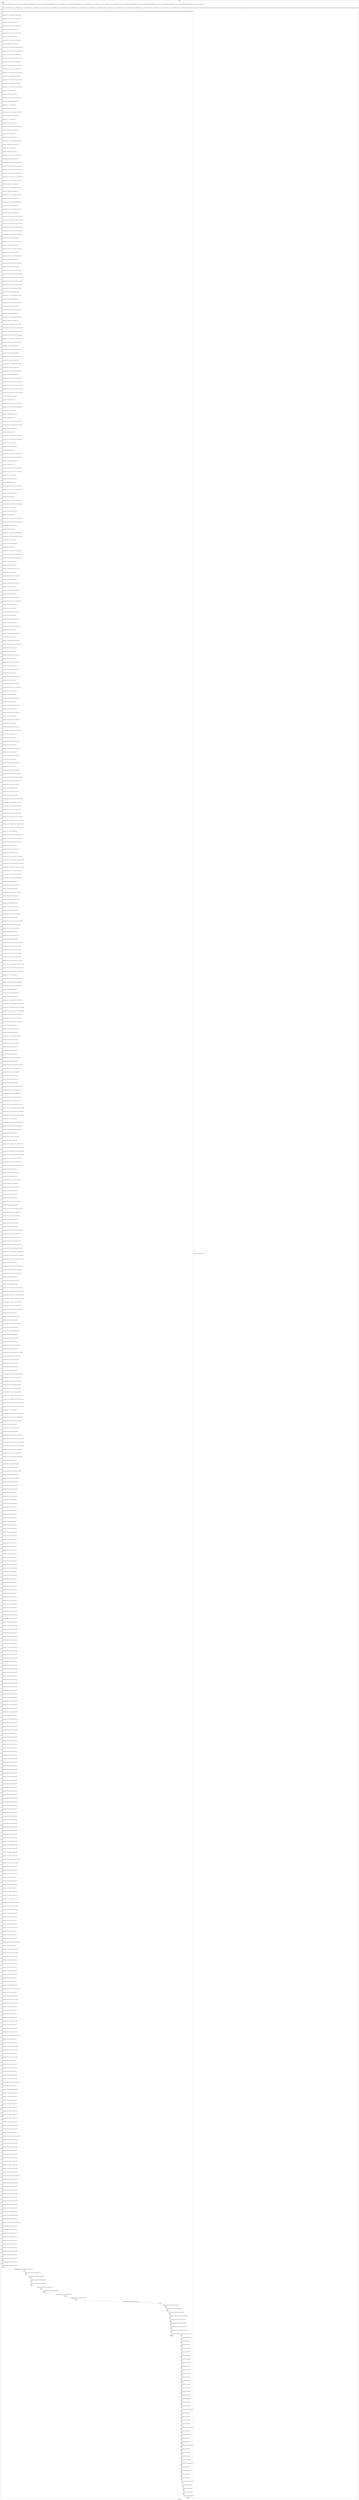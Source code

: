 digraph G {
label="Btor2XCFA";
subgraph cluster_0 {
label="main";
main_init[];
l1[];
l3[];
l4[];
l5[];
l6[];
l7[];
l8[];
l9[];
l10[];
l11[];
l12[];
l13[];
l14[];
l15[];
l16[];
l17[];
l18[];
l19[];
l20[];
l21[];
l22[];
l23[];
l24[];
l25[];
l26[];
l27[];
l28[];
l29[];
l30[];
l31[];
l32[];
l33[];
l34[];
l35[];
l36[];
l37[];
l38[];
l39[];
l40[];
l41[];
l42[];
l43[];
l44[];
l45[];
l46[];
l47[];
l48[];
l49[];
l50[];
l51[];
l52[];
l53[];
l54[];
l55[];
l56[];
l57[];
l58[];
l59[];
l60[];
l61[];
l62[];
l63[];
l64[];
l65[];
l66[];
l67[];
l68[];
l69[];
l70[];
l71[];
l72[];
l73[];
l74[];
l75[];
l76[];
l77[];
l78[];
l79[];
l80[];
l81[];
l82[];
l83[];
l84[];
l85[];
l86[];
l87[];
l88[];
l89[];
l90[];
l91[];
l92[];
l93[];
l94[];
l95[];
l96[];
l97[];
l98[];
l99[];
l100[];
l101[];
l102[];
l103[];
l104[];
l105[];
l106[];
l107[];
l108[];
l109[];
l110[];
l111[];
l112[];
l113[];
l114[];
l115[];
l116[];
l117[];
l118[];
l119[];
l120[];
l121[];
l122[];
l123[];
l124[];
l125[];
l126[];
l127[];
l128[];
l129[];
l130[];
l131[];
l132[];
l133[];
l134[];
l135[];
l136[];
l137[];
l138[];
l139[];
l140[];
l141[];
l142[];
l143[];
l144[];
l145[];
l146[];
l147[];
l148[];
l149[];
l150[];
l151[];
l152[];
l153[];
l154[];
l155[];
l156[];
l157[];
l158[];
l159[];
l160[];
l161[];
l162[];
l163[];
l164[];
l165[];
l166[];
l167[];
l168[];
l169[];
l170[];
l171[];
l172[];
l173[];
l174[];
l175[];
l176[];
l177[];
l178[];
l179[];
l180[];
l181[];
l182[];
l183[];
l184[];
l185[];
l186[];
l187[];
l188[];
l189[];
l190[];
l191[];
l192[];
l193[];
l194[];
l195[];
l196[];
l197[];
l198[];
l199[];
l200[];
l201[];
l202[];
l203[];
l204[];
l205[];
l206[];
l207[];
l208[];
l209[];
l210[];
l211[];
l212[];
l213[];
l214[];
l215[];
l216[];
l217[];
l218[];
l219[];
l220[];
l221[];
l222[];
l223[];
l224[];
l225[];
l226[];
l227[];
l228[];
l229[];
l230[];
l231[];
l232[];
l233[];
l234[];
l235[];
l236[];
l237[];
l238[];
l239[];
l240[];
l241[];
l242[];
l243[];
l244[];
l245[];
l246[];
l247[];
l248[];
l249[];
l250[];
l251[];
l252[];
l253[];
l254[];
l255[];
l256[];
l257[];
l258[];
l259[];
l260[];
l261[];
l262[];
l263[];
l264[];
l265[];
l266[];
l267[];
l268[];
l269[];
l270[];
l271[];
l272[];
l273[];
l274[];
l275[];
l276[];
l277[];
l278[];
l279[];
l280[];
l281[];
l282[];
l283[];
l284[];
l285[];
l286[];
l287[];
l288[];
l289[];
l290[];
l291[];
l292[];
l293[];
l294[];
l295[];
l296[];
l297[];
l298[];
l299[];
l300[];
l301[];
l302[];
l303[];
l304[];
l305[];
l306[];
l307[];
l308[];
l309[];
l310[];
l311[];
l312[];
l313[];
l314[];
l315[];
l316[];
l317[];
l318[];
l319[];
l320[];
l321[];
l322[];
l323[];
l324[];
l325[];
l326[];
l327[];
l328[];
l329[];
l330[];
l331[];
l332[];
l333[];
l334[];
l335[];
l336[];
l337[];
l338[];
l339[];
l340[];
l341[];
l342[];
l343[];
l344[];
l345[];
l346[];
l347[];
l348[];
l349[];
l350[];
l351[];
l352[];
l353[];
l354[];
l355[];
l356[];
l357[];
l358[];
l359[];
l360[];
l361[];
l362[];
l363[];
l364[];
l365[];
l366[];
l367[];
l368[];
l369[];
l370[];
l371[];
l372[];
l373[];
l374[];
l375[];
l376[];
l377[];
l378[];
l379[];
l380[];
l381[];
l382[];
l383[];
l384[];
l385[];
l386[];
l387[];
l388[];
l389[];
l390[];
l391[];
l392[];
l393[];
l394[];
l395[];
l396[];
l397[];
l398[];
l399[];
l400[];
l401[];
l402[];
l403[];
l404[];
l405[];
l406[];
l407[];
l408[];
l409[];
l410[];
l411[];
l412[];
l413[];
l414[];
l415[];
l416[];
l417[];
l418[];
l419[];
l420[];
l421[];
l422[];
l423[];
l424[];
l425[];
l426[];
l427[];
l428[];
l429[];
l430[];
l431[];
l432[];
l433[];
l434[];
l435[];
l436[];
l437[];
l438[];
l439[];
l440[];
l441[];
l442[];
l443[];
l444[];
l445[];
l446[];
l447[];
l448[];
l449[];
l450[];
l451[];
l452[];
l453[];
l454[];
l455[];
l456[];
l457[];
l458[];
l459[];
l460[];
l461[];
l462[];
l463[];
l464[];
l465[];
l466[];
l467[];
l468[];
l469[];
l470[];
l471[];
l472[];
l473[];
l474[];
l475[];
l476[];
l477[];
l478[];
l479[];
l480[];
l481[];
l482[];
l483[];
l484[];
l485[];
l486[];
l487[];
l488[];
l489[];
l490[];
l491[];
l492[];
l493[];
l494[];
l495[];
l496[];
l497[];
l498[];
l499[];
l500[];
l501[];
l502[];
l503[];
l504[];
l505[];
l506[];
l507[];
l508[];
l509[];
l510[];
l511[];
l512[];
l513[];
l514[];
l515[];
l516[];
l517[];
l518[];
l519[];
l520[];
l521[];
l522[];
l523[];
l524[];
l525[];
l526[];
l527[];
l528[];
l529[];
l530[];
l531[];
l532[];
l533[];
l534[];
l535[];
l536[];
l537[];
l538[];
l539[];
l540[];
l541[];
l542[];
l543[];
l544[];
l545[];
l546[];
l547[];
l548[];
l549[];
l550[];
l551[];
l552[];
l553[];
l554[];
l555[];
l556[];
l557[];
l558[];
l559[];
l560[];
l561[];
l562[];
l563[];
l564[];
l565[];
l566[];
l567[];
l568[];
l569[];
l570[];
l571[];
l572[];
l573[];
l574[];
l575[];
l576[];
l577[];
l578[];
l579[];
l580[];
l581[];
l582[];
l583[];
l584[];
l585[];
l586[];
l587[];
l588[];
l589[];
l590[];
l591[];
l592[];
l593[];
l594[];
l595[];
l596[];
l597[];
l598[];
l599[];
l600[];
l601[];
l602[];
l603[];
l604[];
l605[];
l606[];
l607[];
l608[];
l609[];
l610[];
l611[];
l612[];
l613[];
l614[];
l615[];
l616[];
l617[];
l618[];
l619[];
l620[];
l621[];
l622[];
l623[];
l624[];
l625[];
l626[];
l627[];
l628[];
l629[];
l630[];
l631[];
l632[];
l633[];
l634[];
l635[];
l636[];
l637[];
l638[];
l639[];
l640[];
l641[];
l642[];
l643[];
l644[];
l645[];
l646[];
l647[];
l648[];
l649[];
main_error[];
l650[];
l651[];
l652[];
l653[];
l654[];
l655[];
l656[];
l657[];
l658[];
l659[];
l660[];
l661[];
l662[];
l663[];
l664[];
l665[];
l666[];
l667[];
l668[];
l669[];
l670[];
l671[];
l672[];
l673[];
l674[];
l675[];
l676[];
l677[];
l678[];
l679[];
l680[];
l681[];
l682[];
l683[];
l684[];
l685[];
l686[];
l687[];
l688[];
l689[];
l690[];
l691[];
l692[];
l693[];
l694[];
l695[];
main_init -> l1 [label="[(assign const_5 #b00000000),(assign const_46 #b0),(assign const_99 #b00000000000000000000000000000001),(assign const_100 #b00000000000000000000000000000000),(assign const_114 #b00000000),(assign const_140 #b000000000000000000000000),(assign const_145 #b00000100),(assign const_151 #b00000011),(assign const_157 #b00000010),(assign const_163 #b00000001),(assign const_191 #b00000000000000000000000000000010),(assign const_208 #b00000000000000000000000000000011),(assign const_225 #b00000000000000000000000000000100),(assign const_403 #b00000000000000000000000000000101),(assign const_431 #b00000101)] "];
l3 -> l4 [label="[(havoc input_113),(havoc input_115),(havoc input_119),(havoc input_120),(havoc input_124),(havoc input_125),(havoc input_129),(havoc input_130),(havoc input_134),(havoc input_135),(havoc input_139),(havoc input_146),(havoc input_152),(havoc input_158),(havoc input_164),(havoc input_242),(havoc input_245),(havoc input_249),(havoc input_256),(havoc input_259),(havoc input_263),(havoc input_270),(havoc input_273),(havoc input_277),(havoc input_284),(havoc input_287),(havoc input_291),(havoc input_298),(havoc input_301),(havoc input_305),(havoc input_315),(havoc input_333),(havoc input_351),(havoc input_369),(havoc input_387)] "];
l4 -> l5 [label="[(assign ternary_101 (ite (= state_49 #b1) const_99 const_100))] "];
l5 -> l6 [label="[(assign ternary_102 (ite (= state_59 #b1) const_99 const_100))] "];
l6 -> l7 [label="[(assign binary_103 (bvadd ternary_101 ternary_102))] "];
l7 -> l8 [label="[(assign ternary_104 (ite (= state_69 #b1) const_99 const_100))] "];
l8 -> l9 [label="[(assign binary_105 (bvadd binary_103 ternary_104))] "];
l9 -> l10 [label="[(assign ternary_106 (ite (= state_79 #b1) const_99 const_100))] "];
l10 -> l11 [label="[(assign binary_107 (bvadd binary_105 ternary_106))] "];
l11 -> l12 [label="[(assign ternary_108 (ite (= state_89 #b1) const_99 const_100))] "];
l12 -> l13 [label="[(assign binary_109 (bvadd binary_107 ternary_108))] "];
l13 -> l14 [label="[(assign comparison_110 (ite (bvule binary_109 const_99) #b1 #b0))] "];
l14 -> l15 [label="[(assign binary_111 (bvand (bvnot state_97) (bvnot comparison_110)))] "];
l15 -> l16 [label="[(assign ternary_116 (ite (= input_115 #b1) state_26 state_6))] "];
l16 -> l17 [label="[(assign ternary_117 (ite (= input_113 #b1) const_114 ternary_116))] "];
l17 -> l18 [label="[(assign ternary_121 (ite (= input_120 #b1) state_30 state_8))] "];
l18 -> l19 [label="[(assign ternary_122 (ite (= input_119 #b1) const_114 ternary_121))] "];
l19 -> l20 [label="[(assign ternary_126 (ite (= input_125 #b1) state_34 state_10))] "];
l20 -> l21 [label="[(assign ternary_127 (ite (= input_124 #b1) const_114 ternary_126))] "];
l21 -> l22 [label="[(assign ternary_131 (ite (= input_130 #b1) state_38 state_12))] "];
l22 -> l23 [label="[(assign ternary_132 (ite (= input_129 #b1) const_114 ternary_131))] "];
l23 -> l24 [label="[(assign ternary_136 (ite (= input_135 #b1) state_42 state_14))] "];
l24 -> l25 [label="[(assign ternary_137 (ite (= input_134 #b1) const_114 ternary_136))] "];
l25 -> l26 [label="[(assign binary_141 (++ const_140 state_42))] "];
l26 -> l27 [label="[(assign binary_142 (bvsub binary_141 const_99))] "];
l27 -> l28 [label="[(assign comparison_143 (ite (= const_100 binary_142) #b1 #b0))] "];
l28 -> l29 [label="[(assign binary_144 (bvand input_139 comparison_143))] "];
l29 -> l30 [label="[(assign binary_147 (++ const_140 state_38))] "];
l30 -> l31 [label="[(assign binary_148 (bvsub binary_147 const_99))] "];
l31 -> l32 [label="[(assign comparison_149 (ite (= const_100 binary_148) #b1 #b0))] "];
l32 -> l33 [label="[(assign binary_150 (bvand input_146 comparison_149))] "];
l33 -> l34 [label="[(assign binary_153 (++ const_140 state_34))] "];
l34 -> l35 [label="[(assign binary_154 (bvsub binary_153 const_99))] "];
l35 -> l36 [label="[(assign comparison_155 (ite (= const_100 binary_154) #b1 #b0))] "];
l36 -> l37 [label="[(assign binary_156 (bvand input_152 comparison_155))] "];
l37 -> l38 [label="[(assign binary_159 (++ const_140 state_30))] "];
l38 -> l39 [label="[(assign binary_160 (bvsub binary_159 const_99))] "];
l39 -> l40 [label="[(assign comparison_161 (ite (= const_100 binary_160) #b1 #b0))] "];
l40 -> l41 [label="[(assign binary_162 (bvand input_158 comparison_161))] "];
l41 -> l42 [label="[(assign binary_165 (++ const_140 state_26))] "];
l42 -> l43 [label="[(assign binary_166 (bvsub binary_165 const_99))] "];
l43 -> l44 [label="[(assign comparison_167 (ite (= const_100 binary_166) #b1 #b0))] "];
l44 -> l45 [label="[(assign binary_168 (bvand input_164 comparison_167))] "];
l45 -> l46 [label="[(assign ternary_169 (ite (= binary_168 #b1) const_114 state_16))] "];
l46 -> l47 [label="[(assign ternary_170 (ite (= binary_162 #b1) const_163 ternary_169))] "];
l47 -> l48 [label="[(assign ternary_171 (ite (= binary_156 #b1) const_157 ternary_170))] "];
l48 -> l49 [label="[(assign ternary_172 (ite (= binary_150 #b1) const_151 ternary_171))] "];
l49 -> l50 [label="[(assign ternary_173 (ite (= binary_144 #b1) const_145 ternary_172))] "];
l50 -> l51 [label="[(assign comparison_175 (ite (= const_99 binary_142) #b1 #b0))] "];
l51 -> l52 [label="[(assign binary_176 (bvand input_139 comparison_175))] "];
l52 -> l53 [label="[(assign comparison_177 (ite (= const_99 binary_148) #b1 #b0))] "];
l53 -> l54 [label="[(assign binary_178 (bvand input_146 comparison_177))] "];
l54 -> l55 [label="[(assign comparison_179 (ite (= const_99 binary_154) #b1 #b0))] "];
l55 -> l56 [label="[(assign binary_180 (bvand input_152 comparison_179))] "];
l56 -> l57 [label="[(assign comparison_181 (ite (= const_99 binary_160) #b1 #b0))] "];
l57 -> l58 [label="[(assign binary_182 (bvand input_158 comparison_181))] "];
l58 -> l59 [label="[(assign comparison_183 (ite (= const_99 binary_166) #b1 #b0))] "];
l59 -> l60 [label="[(assign binary_184 (bvand input_164 comparison_183))] "];
l60 -> l61 [label="[(assign ternary_185 (ite (= binary_184 #b1) const_114 state_18))] "];
l61 -> l62 [label="[(assign ternary_186 (ite (= binary_182 #b1) const_163 ternary_185))] "];
l62 -> l63 [label="[(assign ternary_187 (ite (= binary_180 #b1) const_157 ternary_186))] "];
l63 -> l64 [label="[(assign ternary_188 (ite (= binary_178 #b1) const_151 ternary_187))] "];
l64 -> l65 [label="[(assign ternary_189 (ite (= binary_176 #b1) const_145 ternary_188))] "];
l65 -> l66 [label="[(assign comparison_192 (ite (= const_191 binary_142) #b1 #b0))] "];
l66 -> l67 [label="[(assign binary_193 (bvand input_139 comparison_192))] "];
l67 -> l68 [label="[(assign comparison_194 (ite (= const_191 binary_148) #b1 #b0))] "];
l68 -> l69 [label="[(assign binary_195 (bvand input_146 comparison_194))] "];
l69 -> l70 [label="[(assign comparison_196 (ite (= const_191 binary_154) #b1 #b0))] "];
l70 -> l71 [label="[(assign binary_197 (bvand input_152 comparison_196))] "];
l71 -> l72 [label="[(assign comparison_198 (ite (= const_191 binary_160) #b1 #b0))] "];
l72 -> l73 [label="[(assign binary_199 (bvand input_158 comparison_198))] "];
l73 -> l74 [label="[(assign comparison_200 (ite (= const_191 binary_166) #b1 #b0))] "];
l74 -> l75 [label="[(assign binary_201 (bvand input_164 comparison_200))] "];
l75 -> l76 [label="[(assign ternary_202 (ite (= binary_201 #b1) const_114 state_20))] "];
l76 -> l77 [label="[(assign ternary_203 (ite (= binary_199 #b1) const_163 ternary_202))] "];
l77 -> l78 [label="[(assign ternary_204 (ite (= binary_197 #b1) const_157 ternary_203))] "];
l78 -> l79 [label="[(assign ternary_205 (ite (= binary_195 #b1) const_151 ternary_204))] "];
l79 -> l80 [label="[(assign ternary_206 (ite (= binary_193 #b1) const_145 ternary_205))] "];
l80 -> l81 [label="[(assign comparison_209 (ite (= const_208 binary_142) #b1 #b0))] "];
l81 -> l82 [label="[(assign binary_210 (bvand input_139 comparison_209))] "];
l82 -> l83 [label="[(assign comparison_211 (ite (= const_208 binary_148) #b1 #b0))] "];
l83 -> l84 [label="[(assign binary_212 (bvand input_146 comparison_211))] "];
l84 -> l85 [label="[(assign comparison_213 (ite (= const_208 binary_154) #b1 #b0))] "];
l85 -> l86 [label="[(assign binary_214 (bvand input_152 comparison_213))] "];
l86 -> l87 [label="[(assign comparison_215 (ite (= const_208 binary_160) #b1 #b0))] "];
l87 -> l88 [label="[(assign binary_216 (bvand input_158 comparison_215))] "];
l88 -> l89 [label="[(assign comparison_217 (ite (= const_208 binary_166) #b1 #b0))] "];
l89 -> l90 [label="[(assign binary_218 (bvand input_164 comparison_217))] "];
l90 -> l91 [label="[(assign ternary_219 (ite (= binary_218 #b1) const_114 state_22))] "];
l91 -> l92 [label="[(assign ternary_220 (ite (= binary_216 #b1) const_163 ternary_219))] "];
l92 -> l93 [label="[(assign ternary_221 (ite (= binary_214 #b1) const_157 ternary_220))] "];
l93 -> l94 [label="[(assign ternary_222 (ite (= binary_212 #b1) const_151 ternary_221))] "];
l94 -> l95 [label="[(assign ternary_223 (ite (= binary_210 #b1) const_145 ternary_222))] "];
l95 -> l96 [label="[(assign comparison_226 (ite (= const_225 binary_142) #b1 #b0))] "];
l96 -> l97 [label="[(assign binary_227 (bvand input_139 comparison_226))] "];
l97 -> l98 [label="[(assign comparison_228 (ite (= const_225 binary_148) #b1 #b0))] "];
l98 -> l99 [label="[(assign binary_229 (bvand input_146 comparison_228))] "];
l99 -> l100 [label="[(assign comparison_230 (ite (= const_225 binary_154) #b1 #b0))] "];
l100 -> l101 [label="[(assign binary_231 (bvand input_152 comparison_230))] "];
l101 -> l102 [label="[(assign comparison_232 (ite (= const_225 binary_160) #b1 #b0))] "];
l102 -> l103 [label="[(assign binary_233 (bvand input_158 comparison_232))] "];
l103 -> l104 [label="[(assign comparison_234 (ite (= const_225 binary_166) #b1 #b0))] "];
l104 -> l105 [label="[(assign binary_235 (bvand input_164 comparison_234))] "];
l105 -> l106 [label="[(assign ternary_236 (ite (= binary_235 #b1) const_114 state_24))] "];
l106 -> l107 [label="[(assign ternary_237 (ite (= binary_233 #b1) const_163 ternary_236))] "];
l107 -> l108 [label="[(assign ternary_238 (ite (= binary_231 #b1) const_157 ternary_237))] "];
l108 -> l109 [label="[(assign ternary_239 (ite (= binary_229 #b1) const_151 ternary_238))] "];
l109 -> l110 [label="[(assign ternary_240 (ite (= binary_227 #b1) const_145 ternary_239))] "];
l110 -> l111 [label="[(assign binary_243 (bvadd const_99 binary_165))] "];
l111 -> l112 [label="[(assign slice_244 (extract binary_243 0 8))] "];
l112 -> l113 [label="[(assign ternary_246 (ite (= input_245 #b1) const_163 state_26))] "];
l113 -> l114 [label="[(assign ternary_247 (ite (= input_242 #b1) slice_244 ternary_246))] "];
l114 -> l115 [label="[(assign binary_250 (++ const_140 state_28))] "];
l115 -> l116 [label="[(assign binary_251 (bvadd const_99 binary_250))] "];
l116 -> l117 [label="[(assign slice_252 (extract binary_251 0 8))] "];
l117 -> l118 [label="[(assign ternary_253 (ite (= input_164 #b1) const_114 state_28))] "];
l118 -> l119 [label="[(assign ternary_254 (ite (= input_249 #b1) slice_252 ternary_253))] "];
l119 -> l120 [label="[(assign binary_257 (bvadd const_99 binary_159))] "];
l120 -> l121 [label="[(assign slice_258 (extract binary_257 0 8))] "];
l121 -> l122 [label="[(assign ternary_260 (ite (= input_259 #b1) const_163 state_30))] "];
l122 -> l123 [label="[(assign ternary_261 (ite (= input_256 #b1) slice_258 ternary_260))] "];
l123 -> l124 [label="[(assign binary_264 (++ const_140 state_32))] "];
l124 -> l125 [label="[(assign binary_265 (bvadd const_99 binary_264))] "];
l125 -> l126 [label="[(assign slice_266 (extract binary_265 0 8))] "];
l126 -> l127 [label="[(assign ternary_267 (ite (= input_158 #b1) const_114 state_32))] "];
l127 -> l128 [label="[(assign ternary_268 (ite (= input_263 #b1) slice_266 ternary_267))] "];
l128 -> l129 [label="[(assign binary_271 (bvadd const_99 binary_153))] "];
l129 -> l130 [label="[(assign slice_272 (extract binary_271 0 8))] "];
l130 -> l131 [label="[(assign ternary_274 (ite (= input_273 #b1) const_163 state_34))] "];
l131 -> l132 [label="[(assign ternary_275 (ite (= input_270 #b1) slice_272 ternary_274))] "];
l132 -> l133 [label="[(assign binary_278 (++ const_140 state_36))] "];
l133 -> l134 [label="[(assign binary_279 (bvadd const_99 binary_278))] "];
l134 -> l135 [label="[(assign slice_280 (extract binary_279 0 8))] "];
l135 -> l136 [label="[(assign ternary_281 (ite (= input_152 #b1) const_114 state_36))] "];
l136 -> l137 [label="[(assign ternary_282 (ite (= input_277 #b1) slice_280 ternary_281))] "];
l137 -> l138 [label="[(assign binary_285 (bvadd const_99 binary_147))] "];
l138 -> l139 [label="[(assign slice_286 (extract binary_285 0 8))] "];
l139 -> l140 [label="[(assign ternary_288 (ite (= input_287 #b1) const_163 state_38))] "];
l140 -> l141 [label="[(assign ternary_289 (ite (= input_284 #b1) slice_286 ternary_288))] "];
l141 -> l142 [label="[(assign binary_292 (++ const_140 state_40))] "];
l142 -> l143 [label="[(assign binary_293 (bvadd const_99 binary_292))] "];
l143 -> l144 [label="[(assign slice_294 (extract binary_293 0 8))] "];
l144 -> l145 [label="[(assign ternary_295 (ite (= input_146 #b1) const_114 state_40))] "];
l145 -> l146 [label="[(assign ternary_296 (ite (= input_291 #b1) slice_294 ternary_295))] "];
l146 -> l147 [label="[(assign binary_299 (bvadd const_99 binary_141))] "];
l147 -> l148 [label="[(assign slice_300 (extract binary_299 0 8))] "];
l148 -> l149 [label="[(assign ternary_302 (ite (= input_301 #b1) const_163 state_42))] "];
l149 -> l150 [label="[(assign ternary_303 (ite (= input_298 #b1) slice_300 ternary_302))] "];
l150 -> l151 [label="[(assign binary_306 (++ const_140 state_44))] "];
l151 -> l152 [label="[(assign binary_307 (bvadd const_99 binary_306))] "];
l152 -> l153 [label="[(assign slice_308 (extract binary_307 0 8))] "];
l153 -> l154 [label="[(assign ternary_309 (ite (= input_139 #b1) const_114 state_44))] "];
l154 -> l155 [label="[(assign ternary_310 (ite (= input_305 #b1) slice_308 ternary_309))] "];
l155 -> l156 [label="[(assign binary_312 (bvand (bvnot state_47) (bvnot input_245)))] "];
l156 -> l157 [label="[(assign binary_313 (bvor binary_312 input_113))] "];
l157 -> l158 [label="[(assign binary_316 (bvor state_49 input_315))] "];
l158 -> l159 [label="[(assign binary_317 (bvand binary_316 (bvnot input_113)))] "];
l159 -> l160 [label="[(assign binary_319 (bvor state_51 input_245))] "];
l160 -> l161 [label="[(assign binary_320 (bvand binary_319 (bvnot input_115)))] "];
l161 -> l162 [label="[(assign binary_321 (bvor binary_320 input_242))] "];
l162 -> l163 [label="[(assign binary_322 (bvand binary_321 (bvnot input_315)))] "];
l163 -> l164 [label="[(assign binary_324 (bvor state_53 input_115))] "];
l164 -> l165 [label="[(assign binary_325 (bvand binary_324 (bvnot input_164)))] "];
l165 -> l166 [label="[(assign binary_327 (bvor state_55 input_164))] "];
l166 -> l167 [label="[(assign binary_328 (bvand binary_327 (bvnot input_242)))] "];
l167 -> l168 [label="[(assign binary_330 (bvand (bvnot state_57) (bvnot input_259)))] "];
l168 -> l169 [label="[(assign binary_331 (bvor binary_330 input_119))] "];
l169 -> l170 [label="[(assign binary_334 (bvor state_59 input_333))] "];
l170 -> l171 [label="[(assign binary_335 (bvand binary_334 (bvnot input_119)))] "];
l171 -> l172 [label="[(assign binary_337 (bvor state_61 input_259))] "];
l172 -> l173 [label="[(assign binary_338 (bvand binary_337 (bvnot input_120)))] "];
l173 -> l174 [label="[(assign binary_339 (bvor binary_338 input_256))] "];
l174 -> l175 [label="[(assign binary_340 (bvand binary_339 (bvnot input_333)))] "];
l175 -> l176 [label="[(assign binary_342 (bvor state_63 input_120))] "];
l176 -> l177 [label="[(assign binary_343 (bvand binary_342 (bvnot input_158)))] "];
l177 -> l178 [label="[(assign binary_345 (bvor state_65 input_158))] "];
l178 -> l179 [label="[(assign binary_346 (bvand binary_345 (bvnot input_256)))] "];
l179 -> l180 [label="[(assign binary_348 (bvand (bvnot state_67) (bvnot input_273)))] "];
l180 -> l181 [label="[(assign binary_349 (bvor binary_348 input_124))] "];
l181 -> l182 [label="[(assign binary_352 (bvor state_69 input_351))] "];
l182 -> l183 [label="[(assign binary_353 (bvand binary_352 (bvnot input_124)))] "];
l183 -> l184 [label="[(assign binary_355 (bvor state_71 input_273))] "];
l184 -> l185 [label="[(assign binary_356 (bvand binary_355 (bvnot input_125)))] "];
l185 -> l186 [label="[(assign binary_357 (bvor binary_356 input_270))] "];
l186 -> l187 [label="[(assign binary_358 (bvand binary_357 (bvnot input_351)))] "];
l187 -> l188 [label="[(assign binary_360 (bvor state_73 input_125))] "];
l188 -> l189 [label="[(assign binary_361 (bvand binary_360 (bvnot input_152)))] "];
l189 -> l190 [label="[(assign binary_363 (bvor state_75 input_152))] "];
l190 -> l191 [label="[(assign binary_364 (bvand binary_363 (bvnot input_270)))] "];
l191 -> l192 [label="[(assign binary_366 (bvand (bvnot state_77) (bvnot input_287)))] "];
l192 -> l193 [label="[(assign binary_367 (bvor binary_366 input_129))] "];
l193 -> l194 [label="[(assign binary_370 (bvor state_79 input_369))] "];
l194 -> l195 [label="[(assign binary_371 (bvand binary_370 (bvnot input_129)))] "];
l195 -> l196 [label="[(assign binary_373 (bvor state_81 input_287))] "];
l196 -> l197 [label="[(assign binary_374 (bvand binary_373 (bvnot input_130)))] "];
l197 -> l198 [label="[(assign binary_375 (bvor binary_374 input_284))] "];
l198 -> l199 [label="[(assign binary_376 (bvand binary_375 (bvnot input_369)))] "];
l199 -> l200 [label="[(assign binary_378 (bvor state_83 input_130))] "];
l200 -> l201 [label="[(assign binary_379 (bvand binary_378 (bvnot input_146)))] "];
l201 -> l202 [label="[(assign binary_381 (bvor state_85 input_146))] "];
l202 -> l203 [label="[(assign binary_382 (bvand binary_381 (bvnot input_284)))] "];
l203 -> l204 [label="[(assign binary_384 (bvand (bvnot state_87) (bvnot input_301)))] "];
l204 -> l205 [label="[(assign binary_385 (bvor binary_384 input_134))] "];
l205 -> l206 [label="[(assign binary_388 (bvor state_89 input_387))] "];
l206 -> l207 [label="[(assign binary_389 (bvand binary_388 (bvnot input_134)))] "];
l207 -> l208 [label="[(assign binary_391 (bvor state_91 input_301))] "];
l208 -> l209 [label="[(assign binary_392 (bvand binary_391 (bvnot input_135)))] "];
l209 -> l210 [label="[(assign binary_393 (bvor binary_392 input_298))] "];
l210 -> l211 [label="[(assign binary_394 (bvand binary_393 (bvnot input_387)))] "];
l211 -> l212 [label="[(assign binary_396 (bvor state_93 input_135))] "];
l212 -> l213 [label="[(assign binary_397 (bvand binary_396 (bvnot input_139)))] "];
l213 -> l214 [label="[(assign binary_399 (bvor state_95 input_139))] "];
l214 -> l215 [label="[(assign binary_400 (bvand binary_399 (bvnot input_298)))] "];
l215 -> l216 [label="[(assign binary_402 (bvor (bvnot state_47) (bvnot input_245)))] "];
l216 -> l217 [label="[(assign comparison_404 (ite (bvule const_403 binary_165) #b1 #b0))] "];
l217 -> l218 [label="[(assign binary_405 (bvand state_51 (bvnot comparison_404)))] "];
l218 -> l219 [label="[(assign binary_406 (bvor (bvnot input_115) binary_405))] "];
l219 -> l220 [label="[(assign binary_407 (bvand binary_402 binary_406))] "];
l220 -> l221 [label="[(assign binary_408 (bvor state_53 (bvnot input_164)))] "];
l221 -> l222 [label="[(assign binary_409 (bvand binary_407 binary_408))] "];
l222 -> l223 [label="[(assign comparison_410 (ite (bvule const_403 binary_250) #b1 #b0))] "];
l223 -> l224 [label="[(assign comparison_411 (ite (= const_114 state_28) #b1 #b0))] "];
l224 -> l225 [label="[(assign comparison_412 (ite (= const_163 state_28) #b1 #b0))] "];
l225 -> l226 [label="[(assign comparison_413 (ite (= const_157 state_28) #b1 #b0))] "];
l226 -> l227 [label="[(assign comparison_414 (ite (= const_151 state_28) #b1 #b0))] "];
l227 -> l228 [label="[(assign ternary_415 (ite (= comparison_414 #b1) state_12 state_14))] "];
l228 -> l229 [label="[(assign ternary_416 (ite (= comparison_413 #b1) state_10 ternary_415))] "];
l229 -> l230 [label="[(assign ternary_417 (ite (= comparison_412 #b1) state_8 ternary_416))] "];
l230 -> l231 [label="[(assign ternary_418 (ite (= comparison_411 #b1) state_6 ternary_417))] "];
l231 -> l232 [label="[(assign binary_419 (++ const_140 ternary_418))] "];
l232 -> l233 [label="[(assign comparison_420 (ite (bvule binary_165 binary_419) #b1 #b0))] "];
l233 -> l234 [label="[(assign binary_421 (bvor comparison_411 (bvnot comparison_420)))] "];
l234 -> l235 [label="[(assign binary_422 (bvand (bvnot comparison_410) binary_421))] "];
l235 -> l236 [label="[(assign binary_423 (bvand state_55 binary_422))] "];
l236 -> l237 [label="[(assign binary_424 (bvor (bvnot input_249) binary_423))] "];
l237 -> l238 [label="[(assign binary_425 (bvand binary_409 binary_424))] "];
l238 -> l239 [label="[(assign ternary_426 (ite (= comparison_217 #b1) state_22 state_24))] "];
l239 -> l240 [label="[(assign ternary_427 (ite (= comparison_200 #b1) state_20 ternary_426))] "];
l240 -> l241 [label="[(assign ternary_428 (ite (= comparison_183 #b1) state_18 ternary_427))] "];
l241 -> l242 [label="[(assign ternary_429 (ite (= comparison_167 #b1) state_16 ternary_428))] "];
l242 -> l243 [label="[(assign comparison_430 (ite (= const_114 ternary_429) #b1 #b0))] "];
l243 -> l244 [label="[(assign comparison_432 (ite (= const_431 state_28) #b1 #b0))] "];
l244 -> l245 [label="[(assign binary_433 (bvor (bvnot comparison_430) comparison_432))] "];
l245 -> l246 [label="[(assign binary_434 (bvand state_55 binary_433))] "];
l246 -> l247 [label="[(assign binary_435 (bvor (bvnot input_242) binary_434))] "];
l247 -> l248 [label="[(assign binary_436 (bvand binary_425 binary_435))] "];
l248 -> l249 [label="[(assign comparison_437 (ite (= const_431 state_26) #b1 #b0))] "];
l249 -> l250 [label="[(assign binary_438 (bvand state_51 comparison_437))] "];
l250 -> l251 [label="[(assign binary_439 (bvor (bvnot input_315) binary_438))] "];
l251 -> l252 [label="[(assign binary_440 (bvand binary_436 binary_439))] "];
l252 -> l253 [label="[(assign binary_441 (bvor state_49 (bvnot input_113)))] "];
l253 -> l254 [label="[(assign binary_442 (bvand binary_440 binary_441))] "];
l254 -> l255 [label="[(assign binary_443 (bvor (bvnot state_57) (bvnot input_259)))] "];
l255 -> l256 [label="[(assign binary_444 (bvand binary_442 binary_443))] "];
l256 -> l257 [label="[(assign comparison_445 (ite (bvule const_403 binary_159) #b1 #b0))] "];
l257 -> l258 [label="[(assign binary_446 (bvand state_61 (bvnot comparison_445)))] "];
l258 -> l259 [label="[(assign binary_447 (bvor (bvnot input_120) binary_446))] "];
l259 -> l260 [label="[(assign binary_448 (bvand binary_444 binary_447))] "];
l260 -> l261 [label="[(assign binary_449 (bvor state_63 (bvnot input_158)))] "];
l261 -> l262 [label="[(assign binary_450 (bvand binary_448 binary_449))] "];
l262 -> l263 [label="[(assign comparison_451 (ite (bvule const_403 binary_264) #b1 #b0))] "];
l263 -> l264 [label="[(assign comparison_452 (ite (= const_163 state_32) #b1 #b0))] "];
l264 -> l265 [label="[(assign comparison_453 (ite (= const_114 state_32) #b1 #b0))] "];
l265 -> l266 [label="[(assign comparison_454 (ite (= const_157 state_32) #b1 #b0))] "];
l266 -> l267 [label="[(assign comparison_455 (ite (= const_151 state_32) #b1 #b0))] "];
l267 -> l268 [label="[(assign ternary_456 (ite (= comparison_455 #b1) state_12 state_14))] "];
l268 -> l269 [label="[(assign ternary_457 (ite (= comparison_454 #b1) state_10 ternary_456))] "];
l269 -> l270 [label="[(assign ternary_458 (ite (= comparison_452 #b1) state_8 ternary_457))] "];
l270 -> l271 [label="[(assign ternary_459 (ite (= comparison_453 #b1) state_6 ternary_458))] "];
l271 -> l272 [label="[(assign binary_460 (++ const_140 ternary_459))] "];
l272 -> l273 [label="[(assign comparison_461 (ite (bvule binary_159 binary_460) #b1 #b0))] "];
l273 -> l274 [label="[(assign binary_462 (bvor comparison_452 (bvnot comparison_461)))] "];
l274 -> l275 [label="[(assign binary_463 (bvand (bvnot comparison_451) binary_462))] "];
l275 -> l276 [label="[(assign binary_464 (bvand state_65 binary_463))] "];
l276 -> l277 [label="[(assign binary_465 (bvor (bvnot input_263) binary_464))] "];
l277 -> l278 [label="[(assign binary_466 (bvand binary_450 binary_465))] "];
l278 -> l279 [label="[(assign ternary_467 (ite (= comparison_215 #b1) state_22 state_24))] "];
l279 -> l280 [label="[(assign ternary_468 (ite (= comparison_198 #b1) state_20 ternary_467))] "];
l280 -> l281 [label="[(assign ternary_469 (ite (= comparison_181 #b1) state_18 ternary_468))] "];
l281 -> l282 [label="[(assign ternary_470 (ite (= comparison_161 #b1) state_16 ternary_469))] "];
l282 -> l283 [label="[(assign comparison_471 (ite (= const_163 ternary_470) #b1 #b0))] "];
l283 -> l284 [label="[(assign comparison_472 (ite (= const_431 state_32) #b1 #b0))] "];
l284 -> l285 [label="[(assign binary_473 (bvor (bvnot comparison_471) comparison_472))] "];
l285 -> l286 [label="[(assign binary_474 (bvand state_65 binary_473))] "];
l286 -> l287 [label="[(assign binary_475 (bvor (bvnot input_256) binary_474))] "];
l287 -> l288 [label="[(assign binary_476 (bvand binary_466 binary_475))] "];
l288 -> l289 [label="[(assign comparison_477 (ite (= const_431 state_30) #b1 #b0))] "];
l289 -> l290 [label="[(assign binary_478 (bvand state_61 comparison_477))] "];
l290 -> l291 [label="[(assign binary_479 (bvor (bvnot input_333) binary_478))] "];
l291 -> l292 [label="[(assign binary_480 (bvand binary_476 binary_479))] "];
l292 -> l293 [label="[(assign binary_481 (bvor state_59 (bvnot input_119)))] "];
l293 -> l294 [label="[(assign binary_482 (bvand binary_480 binary_481))] "];
l294 -> l295 [label="[(assign binary_483 (bvor (bvnot state_67) (bvnot input_273)))] "];
l295 -> l296 [label="[(assign binary_484 (bvand binary_482 binary_483))] "];
l296 -> l297 [label="[(assign comparison_485 (ite (bvule const_403 binary_153) #b1 #b0))] "];
l297 -> l298 [label="[(assign binary_486 (bvand state_71 (bvnot comparison_485)))] "];
l298 -> l299 [label="[(assign binary_487 (bvor (bvnot input_125) binary_486))] "];
l299 -> l300 [label="[(assign binary_488 (bvand binary_484 binary_487))] "];
l300 -> l301 [label="[(assign binary_489 (bvor state_73 (bvnot input_152)))] "];
l301 -> l302 [label="[(assign binary_490 (bvand binary_488 binary_489))] "];
l302 -> l303 [label="[(assign comparison_491 (ite (bvule const_403 binary_278) #b1 #b0))] "];
l303 -> l304 [label="[(assign comparison_492 (ite (= const_157 state_36) #b1 #b0))] "];
l304 -> l305 [label="[(assign comparison_493 (ite (= const_114 state_36) #b1 #b0))] "];
l305 -> l306 [label="[(assign comparison_494 (ite (= const_163 state_36) #b1 #b0))] "];
l306 -> l307 [label="[(assign comparison_495 (ite (= const_151 state_36) #b1 #b0))] "];
l307 -> l308 [label="[(assign ternary_496 (ite (= comparison_495 #b1) state_12 state_14))] "];
l308 -> l309 [label="[(assign ternary_497 (ite (= comparison_492 #b1) state_10 ternary_496))] "];
l309 -> l310 [label="[(assign ternary_498 (ite (= comparison_494 #b1) state_8 ternary_497))] "];
l310 -> l311 [label="[(assign ternary_499 (ite (= comparison_493 #b1) state_6 ternary_498))] "];
l311 -> l312 [label="[(assign binary_500 (++ const_140 ternary_499))] "];
l312 -> l313 [label="[(assign comparison_501 (ite (bvule binary_153 binary_500) #b1 #b0))] "];
l313 -> l314 [label="[(assign binary_502 (bvor comparison_492 (bvnot comparison_501)))] "];
l314 -> l315 [label="[(assign binary_503 (bvand (bvnot comparison_491) binary_502))] "];
l315 -> l316 [label="[(assign binary_504 (bvand state_75 binary_503))] "];
l316 -> l317 [label="[(assign binary_505 (bvor (bvnot input_277) binary_504))] "];
l317 -> l318 [label="[(assign binary_506 (bvand binary_490 binary_505))] "];
l318 -> l319 [label="[(assign ternary_507 (ite (= comparison_213 #b1) state_22 state_24))] "];
l319 -> l320 [label="[(assign ternary_508 (ite (= comparison_196 #b1) state_20 ternary_507))] "];
l320 -> l321 [label="[(assign ternary_509 (ite (= comparison_179 #b1) state_18 ternary_508))] "];
l321 -> l322 [label="[(assign ternary_510 (ite (= comparison_155 #b1) state_16 ternary_509))] "];
l322 -> l323 [label="[(assign comparison_511 (ite (= const_157 ternary_510) #b1 #b0))] "];
l323 -> l324 [label="[(assign comparison_512 (ite (= const_431 state_36) #b1 #b0))] "];
l324 -> l325 [label="[(assign binary_513 (bvor (bvnot comparison_511) comparison_512))] "];
l325 -> l326 [label="[(assign binary_514 (bvand state_75 binary_513))] "];
l326 -> l327 [label="[(assign binary_515 (bvor (bvnot input_270) binary_514))] "];
l327 -> l328 [label="[(assign binary_516 (bvand binary_506 binary_515))] "];
l328 -> l329 [label="[(assign comparison_517 (ite (= const_431 state_34) #b1 #b0))] "];
l329 -> l330 [label="[(assign binary_518 (bvand state_71 comparison_517))] "];
l330 -> l331 [label="[(assign binary_519 (bvor (bvnot input_351) binary_518))] "];
l331 -> l332 [label="[(assign binary_520 (bvand binary_516 binary_519))] "];
l332 -> l333 [label="[(assign binary_521 (bvor state_69 (bvnot input_124)))] "];
l333 -> l334 [label="[(assign binary_522 (bvand binary_520 binary_521))] "];
l334 -> l335 [label="[(assign binary_523 (bvor (bvnot state_77) (bvnot input_287)))] "];
l335 -> l336 [label="[(assign binary_524 (bvand binary_522 binary_523))] "];
l336 -> l337 [label="[(assign comparison_525 (ite (bvule const_403 binary_147) #b1 #b0))] "];
l337 -> l338 [label="[(assign binary_526 (bvand state_81 (bvnot comparison_525)))] "];
l338 -> l339 [label="[(assign binary_527 (bvor (bvnot input_130) binary_526))] "];
l339 -> l340 [label="[(assign binary_528 (bvand binary_524 binary_527))] "];
l340 -> l341 [label="[(assign binary_529 (bvor state_83 (bvnot input_146)))] "];
l341 -> l342 [label="[(assign binary_530 (bvand binary_528 binary_529))] "];
l342 -> l343 [label="[(assign comparison_531 (ite (bvule const_403 binary_292) #b1 #b0))] "];
l343 -> l344 [label="[(assign comparison_532 (ite (= const_151 state_40) #b1 #b0))] "];
l344 -> l345 [label="[(assign comparison_533 (ite (= const_114 state_40) #b1 #b0))] "];
l345 -> l346 [label="[(assign comparison_534 (ite (= const_163 state_40) #b1 #b0))] "];
l346 -> l347 [label="[(assign comparison_535 (ite (= const_157 state_40) #b1 #b0))] "];
l347 -> l348 [label="[(assign ternary_536 (ite (= comparison_532 #b1) state_12 state_14))] "];
l348 -> l349 [label="[(assign ternary_537 (ite (= comparison_535 #b1) state_10 ternary_536))] "];
l349 -> l350 [label="[(assign ternary_538 (ite (= comparison_534 #b1) state_8 ternary_537))] "];
l350 -> l351 [label="[(assign ternary_539 (ite (= comparison_533 #b1) state_6 ternary_538))] "];
l351 -> l352 [label="[(assign binary_540 (++ const_140 ternary_539))] "];
l352 -> l353 [label="[(assign comparison_541 (ite (bvule binary_147 binary_540) #b1 #b0))] "];
l353 -> l354 [label="[(assign binary_542 (bvor comparison_532 (bvnot comparison_541)))] "];
l354 -> l355 [label="[(assign binary_543 (bvand (bvnot comparison_531) binary_542))] "];
l355 -> l356 [label="[(assign binary_544 (bvand state_85 binary_543))] "];
l356 -> l357 [label="[(assign binary_545 (bvor (bvnot input_291) binary_544))] "];
l357 -> l358 [label="[(assign binary_546 (bvand binary_530 binary_545))] "];
l358 -> l359 [label="[(assign ternary_547 (ite (= comparison_211 #b1) state_22 state_24))] "];
l359 -> l360 [label="[(assign ternary_548 (ite (= comparison_194 #b1) state_20 ternary_547))] "];
l360 -> l361 [label="[(assign ternary_549 (ite (= comparison_177 #b1) state_18 ternary_548))] "];
l361 -> l362 [label="[(assign ternary_550 (ite (= comparison_149 #b1) state_16 ternary_549))] "];
l362 -> l363 [label="[(assign comparison_551 (ite (= const_151 ternary_550) #b1 #b0))] "];
l363 -> l364 [label="[(assign comparison_552 (ite (= const_431 state_40) #b1 #b0))] "];
l364 -> l365 [label="[(assign binary_553 (bvor (bvnot comparison_551) comparison_552))] "];
l365 -> l366 [label="[(assign binary_554 (bvand state_85 binary_553))] "];
l366 -> l367 [label="[(assign binary_555 (bvor (bvnot input_284) binary_554))] "];
l367 -> l368 [label="[(assign binary_556 (bvand binary_546 binary_555))] "];
l368 -> l369 [label="[(assign comparison_557 (ite (= const_431 state_38) #b1 #b0))] "];
l369 -> l370 [label="[(assign binary_558 (bvand state_81 comparison_557))] "];
l370 -> l371 [label="[(assign binary_559 (bvor (bvnot input_369) binary_558))] "];
l371 -> l372 [label="[(assign binary_560 (bvand binary_556 binary_559))] "];
l372 -> l373 [label="[(assign binary_561 (bvor state_79 (bvnot input_129)))] "];
l373 -> l374 [label="[(assign binary_562 (bvand binary_560 binary_561))] "];
l374 -> l375 [label="[(assign binary_563 (bvor (bvnot state_87) (bvnot input_301)))] "];
l375 -> l376 [label="[(assign binary_564 (bvand binary_562 binary_563))] "];
l376 -> l377 [label="[(assign comparison_565 (ite (bvule const_403 binary_141) #b1 #b0))] "];
l377 -> l378 [label="[(assign binary_566 (bvand state_91 (bvnot comparison_565)))] "];
l378 -> l379 [label="[(assign binary_567 (bvor (bvnot input_135) binary_566))] "];
l379 -> l380 [label="[(assign binary_568 (bvand binary_564 binary_567))] "];
l380 -> l381 [label="[(assign binary_569 (bvor state_93 (bvnot input_139)))] "];
l381 -> l382 [label="[(assign binary_570 (bvand binary_568 binary_569))] "];
l382 -> l383 [label="[(assign comparison_571 (ite (bvule const_403 binary_306) #b1 #b0))] "];
l383 -> l384 [label="[(assign comparison_572 (ite (= const_145 state_44) #b1 #b0))] "];
l384 -> l385 [label="[(assign comparison_573 (ite (= const_114 state_44) #b1 #b0))] "];
l385 -> l386 [label="[(assign comparison_574 (ite (= const_163 state_44) #b1 #b0))] "];
l386 -> l387 [label="[(assign comparison_575 (ite (= const_157 state_44) #b1 #b0))] "];
l387 -> l388 [label="[(assign comparison_576 (ite (= const_151 state_44) #b1 #b0))] "];
l388 -> l389 [label="[(assign ternary_577 (ite (= comparison_576 #b1) state_12 state_14))] "];
l389 -> l390 [label="[(assign ternary_578 (ite (= comparison_575 #b1) state_10 ternary_577))] "];
l390 -> l391 [label="[(assign ternary_579 (ite (= comparison_574 #b1) state_8 ternary_578))] "];
l391 -> l392 [label="[(assign ternary_580 (ite (= comparison_573 #b1) state_6 ternary_579))] "];
l392 -> l393 [label="[(assign binary_581 (++ const_140 ternary_580))] "];
l393 -> l394 [label="[(assign comparison_582 (ite (bvule binary_141 binary_581) #b1 #b0))] "];
l394 -> l395 [label="[(assign binary_583 (bvor comparison_572 (bvnot comparison_582)))] "];
l395 -> l396 [label="[(assign binary_584 (bvand (bvnot comparison_571) binary_583))] "];
l396 -> l397 [label="[(assign binary_585 (bvand state_95 binary_584))] "];
l397 -> l398 [label="[(assign binary_586 (bvor (bvnot input_305) binary_585))] "];
l398 -> l399 [label="[(assign binary_587 (bvand binary_570 binary_586))] "];
l399 -> l400 [label="[(assign ternary_588 (ite (= comparison_209 #b1) state_22 state_24))] "];
l400 -> l401 [label="[(assign ternary_589 (ite (= comparison_192 #b1) state_20 ternary_588))] "];
l401 -> l402 [label="[(assign ternary_590 (ite (= comparison_175 #b1) state_18 ternary_589))] "];
l402 -> l403 [label="[(assign ternary_591 (ite (= comparison_143 #b1) state_16 ternary_590))] "];
l403 -> l404 [label="[(assign comparison_592 (ite (= const_145 ternary_591) #b1 #b0))] "];
l404 -> l405 [label="[(assign comparison_593 (ite (= const_431 state_44) #b1 #b0))] "];
l405 -> l406 [label="[(assign binary_594 (bvor (bvnot comparison_592) comparison_593))] "];
l406 -> l407 [label="[(assign binary_595 (bvand state_95 binary_594))] "];
l407 -> l408 [label="[(assign binary_596 (bvor (bvnot input_298) binary_595))] "];
l408 -> l409 [label="[(assign binary_597 (bvand binary_587 binary_596))] "];
l409 -> l410 [label="[(assign comparison_598 (ite (= const_431 state_42) #b1 #b0))] "];
l410 -> l411 [label="[(assign binary_599 (bvand state_91 comparison_598))] "];
l411 -> l412 [label="[(assign binary_600 (bvor (bvnot input_387) binary_599))] "];
l412 -> l413 [label="[(assign binary_601 (bvand binary_597 binary_600))] "];
l413 -> l414 [label="[(assign binary_602 (bvor state_89 (bvnot input_134)))] "];
l414 -> l415 [label="[(assign binary_603 (bvand binary_601 binary_602))] "];
l415 -> l416 [label="[(assign binary_604 (bvor input_245 input_115))] "];
l416 -> l417 [label="[(assign binary_605 (bvor input_164 binary_604))] "];
l417 -> l418 [label="[(assign binary_606 (bvor input_249 binary_605))] "];
l418 -> l419 [label="[(assign binary_607 (bvor input_242 binary_606))] "];
l419 -> l420 [label="[(assign binary_608 (bvor input_315 binary_607))] "];
l420 -> l421 [label="[(assign binary_609 (bvor input_113 binary_608))] "];
l421 -> l422 [label="[(assign binary_610 (bvor input_259 binary_609))] "];
l422 -> l423 [label="[(assign binary_611 (bvor input_120 binary_610))] "];
l423 -> l424 [label="[(assign binary_612 (bvor input_158 binary_611))] "];
l424 -> l425 [label="[(assign binary_613 (bvor input_263 binary_612))] "];
l425 -> l426 [label="[(assign binary_614 (bvor input_256 binary_613))] "];
l426 -> l427 [label="[(assign binary_615 (bvor input_333 binary_614))] "];
l427 -> l428 [label="[(assign binary_616 (bvor input_119 binary_615))] "];
l428 -> l429 [label="[(assign binary_617 (bvor input_273 binary_616))] "];
l429 -> l430 [label="[(assign binary_618 (bvor input_125 binary_617))] "];
l430 -> l431 [label="[(assign binary_619 (bvor input_152 binary_618))] "];
l431 -> l432 [label="[(assign binary_620 (bvor input_277 binary_619))] "];
l432 -> l433 [label="[(assign binary_621 (bvor input_270 binary_620))] "];
l433 -> l434 [label="[(assign binary_622 (bvor input_351 binary_621))] "];
l434 -> l435 [label="[(assign binary_623 (bvor input_124 binary_622))] "];
l435 -> l436 [label="[(assign binary_624 (bvor input_287 binary_623))] "];
l436 -> l437 [label="[(assign binary_625 (bvor input_130 binary_624))] "];
l437 -> l438 [label="[(assign binary_626 (bvor input_146 binary_625))] "];
l438 -> l439 [label="[(assign binary_627 (bvor input_291 binary_626))] "];
l439 -> l440 [label="[(assign binary_628 (bvor input_284 binary_627))] "];
l440 -> l441 [label="[(assign binary_629 (bvor input_369 binary_628))] "];
l441 -> l442 [label="[(assign binary_630 (bvor input_129 binary_629))] "];
l442 -> l443 [label="[(assign binary_631 (bvor input_301 binary_630))] "];
l443 -> l444 [label="[(assign binary_632 (bvor input_135 binary_631))] "];
l444 -> l445 [label="[(assign binary_633 (bvor input_139 binary_632))] "];
l445 -> l446 [label="[(assign binary_634 (bvor input_305 binary_633))] "];
l446 -> l447 [label="[(assign binary_635 (bvor input_298 binary_634))] "];
l447 -> l448 [label="[(assign binary_636 (bvor input_387 binary_635))] "];
l448 -> l449 [label="[(assign binary_637 (bvor input_134 binary_636))] "];
l449 -> l450 [label="[(assign binary_638 (bvand binary_603 binary_637))] "];
l450 -> l451 [label="[(assign binary_639 (bvand input_245 input_115))] "];
l451 -> l452 [label="[(assign binary_640 (bvand input_164 binary_604))] "];
l452 -> l453 [label="[(assign binary_641 (bvor binary_639 binary_640))] "];
l453 -> l454 [label="[(assign binary_642 (bvand input_249 binary_605))] "];
l454 -> l455 [label="[(assign binary_643 (bvor binary_641 binary_642))] "];
l455 -> l456 [label="[(assign binary_644 (bvand input_242 binary_606))] "];
l456 -> l457 [label="[(assign binary_645 (bvor binary_643 binary_644))] "];
l457 -> l458 [label="[(assign binary_646 (bvand input_315 binary_607))] "];
l458 -> l459 [label="[(assign binary_647 (bvor binary_645 binary_646))] "];
l459 -> l460 [label="[(assign binary_648 (bvand input_113 binary_608))] "];
l460 -> l461 [label="[(assign binary_649 (bvor binary_647 binary_648))] "];
l461 -> l462 [label="[(assign binary_650 (bvand input_259 binary_609))] "];
l462 -> l463 [label="[(assign binary_651 (bvor binary_649 binary_650))] "];
l463 -> l464 [label="[(assign binary_652 (bvand input_120 binary_610))] "];
l464 -> l465 [label="[(assign binary_653 (bvor binary_651 binary_652))] "];
l465 -> l466 [label="[(assign binary_654 (bvand input_158 binary_611))] "];
l466 -> l467 [label="[(assign binary_655 (bvor binary_653 binary_654))] "];
l467 -> l468 [label="[(assign binary_656 (bvand input_263 binary_612))] "];
l468 -> l469 [label="[(assign binary_657 (bvor binary_655 binary_656))] "];
l469 -> l470 [label="[(assign binary_658 (bvand input_256 binary_613))] "];
l470 -> l471 [label="[(assign binary_659 (bvor binary_657 binary_658))] "];
l471 -> l472 [label="[(assign binary_660 (bvand input_333 binary_614))] "];
l472 -> l473 [label="[(assign binary_661 (bvor binary_659 binary_660))] "];
l473 -> l474 [label="[(assign binary_662 (bvand input_119 binary_615))] "];
l474 -> l475 [label="[(assign binary_663 (bvor binary_661 binary_662))] "];
l475 -> l476 [label="[(assign binary_664 (bvand input_273 binary_616))] "];
l476 -> l477 [label="[(assign binary_665 (bvor binary_663 binary_664))] "];
l477 -> l478 [label="[(assign binary_666 (bvand input_125 binary_617))] "];
l478 -> l479 [label="[(assign binary_667 (bvor binary_665 binary_666))] "];
l479 -> l480 [label="[(assign binary_668 (bvand input_152 binary_618))] "];
l480 -> l481 [label="[(assign binary_669 (bvor binary_667 binary_668))] "];
l481 -> l482 [label="[(assign binary_670 (bvand input_277 binary_619))] "];
l482 -> l483 [label="[(assign binary_671 (bvor binary_669 binary_670))] "];
l483 -> l484 [label="[(assign binary_672 (bvand input_270 binary_620))] "];
l484 -> l485 [label="[(assign binary_673 (bvor binary_671 binary_672))] "];
l485 -> l486 [label="[(assign binary_674 (bvand input_351 binary_621))] "];
l486 -> l487 [label="[(assign binary_675 (bvor binary_673 binary_674))] "];
l487 -> l488 [label="[(assign binary_676 (bvand input_124 binary_622))] "];
l488 -> l489 [label="[(assign binary_677 (bvor binary_675 binary_676))] "];
l489 -> l490 [label="[(assign binary_678 (bvand input_287 binary_623))] "];
l490 -> l491 [label="[(assign binary_679 (bvor binary_677 binary_678))] "];
l491 -> l492 [label="[(assign binary_680 (bvand input_130 binary_624))] "];
l492 -> l493 [label="[(assign binary_681 (bvor binary_679 binary_680))] "];
l493 -> l494 [label="[(assign binary_682 (bvand input_146 binary_625))] "];
l494 -> l495 [label="[(assign binary_683 (bvor binary_681 binary_682))] "];
l495 -> l496 [label="[(assign binary_684 (bvand input_291 binary_626))] "];
l496 -> l497 [label="[(assign binary_685 (bvor binary_683 binary_684))] "];
l497 -> l498 [label="[(assign binary_686 (bvand input_284 binary_627))] "];
l498 -> l499 [label="[(assign binary_687 (bvor binary_685 binary_686))] "];
l499 -> l500 [label="[(assign binary_688 (bvand input_369 binary_628))] "];
l500 -> l501 [label="[(assign binary_689 (bvor binary_687 binary_688))] "];
l501 -> l502 [label="[(assign binary_690 (bvand input_129 binary_629))] "];
l502 -> l503 [label="[(assign binary_691 (bvor binary_689 binary_690))] "];
l503 -> l504 [label="[(assign binary_692 (bvand input_301 binary_630))] "];
l504 -> l505 [label="[(assign binary_693 (bvor binary_691 binary_692))] "];
l505 -> l506 [label="[(assign binary_694 (bvand input_135 binary_631))] "];
l506 -> l507 [label="[(assign binary_695 (bvor binary_693 binary_694))] "];
l507 -> l508 [label="[(assign binary_696 (bvand input_139 binary_632))] "];
l508 -> l509 [label="[(assign binary_697 (bvor binary_695 binary_696))] "];
l509 -> l510 [label="[(assign binary_698 (bvand input_305 binary_633))] "];
l510 -> l511 [label="[(assign binary_699 (bvor binary_697 binary_698))] "];
l511 -> l512 [label="[(assign binary_700 (bvand input_298 binary_634))] "];
l512 -> l513 [label="[(assign binary_701 (bvor binary_699 binary_700))] "];
l513 -> l514 [label="[(assign binary_702 (bvand input_387 binary_635))] "];
l514 -> l515 [label="[(assign binary_703 (bvor binary_701 binary_702))] "];
l515 -> l516 [label="[(assign binary_704 (bvand input_134 binary_636))] "];
l516 -> l517 [label="[(assign binary_705 (bvor binary_703 binary_704))] "];
l517 -> l518 [label="[(assign binary_706 (bvand binary_638 (bvnot binary_705)))] "];
l518 -> l519 [label="[(assign binary_707 (bvand (bvnot state_47) state_49))] "];
l519 -> l520 [label="[(assign binary_708 (bvor (bvnot state_47) state_49))] "];
l520 -> l521 [label="[(assign binary_709 (bvand state_51 binary_708))] "];
l521 -> l522 [label="[(assign binary_710 (bvor binary_707 binary_709))] "];
l522 -> l523 [label="[(assign binary_711 (bvor state_51 binary_708))] "];
l523 -> l524 [label="[(assign binary_712 (bvand state_53 binary_711))] "];
l524 -> l525 [label="[(assign binary_713 (bvor binary_710 binary_712))] "];
l525 -> l526 [label="[(assign binary_714 (bvor state_53 binary_711))] "];
l526 -> l527 [label="[(assign binary_715 (bvand state_55 binary_714))] "];
l527 -> l528 [label="[(assign binary_716 (bvor binary_713 binary_715))] "];
l528 -> l529 [label="[(assign binary_717 (bvor state_55 binary_714))] "];
l529 -> l530 [label="[(assign binary_718 (bvand (bvnot binary_716) binary_717))] "];
l530 -> l531 [label="[(assign binary_719 (bvand (bvnot state_57) state_59))] "];
l531 -> l532 [label="[(assign binary_720 (bvor (bvnot state_57) state_59))] "];
l532 -> l533 [label="[(assign binary_721 (bvand state_61 binary_720))] "];
l533 -> l534 [label="[(assign binary_722 (bvor binary_719 binary_721))] "];
l534 -> l535 [label="[(assign binary_723 (bvor state_61 binary_720))] "];
l535 -> l536 [label="[(assign binary_724 (bvand state_63 binary_723))] "];
l536 -> l537 [label="[(assign binary_725 (bvor binary_722 binary_724))] "];
l537 -> l538 [label="[(assign binary_726 (bvor state_63 binary_723))] "];
l538 -> l539 [label="[(assign binary_727 (bvand state_65 binary_726))] "];
l539 -> l540 [label="[(assign binary_728 (bvor binary_725 binary_727))] "];
l540 -> l541 [label="[(assign binary_729 (bvand binary_718 (bvnot binary_728)))] "];
l541 -> l542 [label="[(assign binary_730 (bvor state_65 binary_726))] "];
l542 -> l543 [label="[(assign binary_731 (bvand binary_729 binary_730))] "];
l543 -> l544 [label="[(assign binary_732 (bvand (bvnot state_67) state_69))] "];
l544 -> l545 [label="[(assign binary_733 (bvor (bvnot state_67) state_69))] "];
l545 -> l546 [label="[(assign binary_734 (bvand state_71 binary_733))] "];
l546 -> l547 [label="[(assign binary_735 (bvor binary_732 binary_734))] "];
l547 -> l548 [label="[(assign binary_736 (bvor state_71 binary_733))] "];
l548 -> l549 [label="[(assign binary_737 (bvand state_73 binary_736))] "];
l549 -> l550 [label="[(assign binary_738 (bvor binary_735 binary_737))] "];
l550 -> l551 [label="[(assign binary_739 (bvor state_73 binary_736))] "];
l551 -> l552 [label="[(assign binary_740 (bvand state_75 binary_739))] "];
l552 -> l553 [label="[(assign binary_741 (bvor binary_738 binary_740))] "];
l553 -> l554 [label="[(assign binary_742 (bvand binary_731 (bvnot binary_741)))] "];
l554 -> l555 [label="[(assign binary_743 (bvor state_75 binary_739))] "];
l555 -> l556 [label="[(assign binary_744 (bvand binary_742 binary_743))] "];
l556 -> l557 [label="[(assign binary_745 (bvand (bvnot state_77) state_79))] "];
l557 -> l558 [label="[(assign binary_746 (bvor (bvnot state_77) state_79))] "];
l558 -> l559 [label="[(assign binary_747 (bvand state_81 binary_746))] "];
l559 -> l560 [label="[(assign binary_748 (bvor binary_745 binary_747))] "];
l560 -> l561 [label="[(assign binary_749 (bvor state_81 binary_746))] "];
l561 -> l562 [label="[(assign binary_750 (bvand state_83 binary_749))] "];
l562 -> l563 [label="[(assign binary_751 (bvor binary_748 binary_750))] "];
l563 -> l564 [label="[(assign binary_752 (bvor state_83 binary_749))] "];
l564 -> l565 [label="[(assign binary_753 (bvand state_85 binary_752))] "];
l565 -> l566 [label="[(assign binary_754 (bvor binary_751 binary_753))] "];
l566 -> l567 [label="[(assign binary_755 (bvand binary_744 (bvnot binary_754)))] "];
l567 -> l568 [label="[(assign binary_756 (bvor state_85 binary_752))] "];
l568 -> l569 [label="[(assign binary_757 (bvand binary_755 binary_756))] "];
l569 -> l570 [label="[(assign binary_758 (bvand (bvnot state_87) state_89))] "];
l570 -> l571 [label="[(assign binary_759 (bvor (bvnot state_87) state_89))] "];
l571 -> l572 [label="[(assign binary_760 (bvand state_91 binary_759))] "];
l572 -> l573 [label="[(assign binary_761 (bvor binary_758 binary_760))] "];
l573 -> l574 [label="[(assign binary_762 (bvor state_91 binary_759))] "];
l574 -> l575 [label="[(assign binary_763 (bvand state_93 binary_762))] "];
l575 -> l576 [label="[(assign binary_764 (bvor binary_761 binary_763))] "];
l576 -> l577 [label="[(assign binary_765 (bvor state_93 binary_762))] "];
l577 -> l578 [label="[(assign binary_766 (bvand state_95 binary_765))] "];
l578 -> l579 [label="[(assign binary_767 (bvor binary_764 binary_766))] "];
l579 -> l580 [label="[(assign binary_768 (bvand binary_757 (bvnot binary_767)))] "];
l580 -> l581 [label="[(assign binary_769 (bvor state_95 binary_765))] "];
l581 -> l582 [label="[(assign binary_770 (bvand binary_768 binary_769))] "];
l582 -> l583 [label="[(assign binary_771 (bvand binary_706 binary_770))] "];
l583 -> l584 [label="[(assign binary_772 (bvand binary_313 binary_317))] "];
l584 -> l585 [label="[(assign binary_773 (bvor binary_313 binary_317))] "];
l585 -> l586 [label="[(assign binary_774 (bvand binary_322 binary_773))] "];
l586 -> l587 [label="[(assign binary_775 (bvor binary_772 binary_774))] "];
l587 -> l588 [label="[(assign binary_776 (bvor binary_322 binary_773))] "];
l588 -> l589 [label="[(assign binary_777 (bvand binary_325 binary_776))] "];
l589 -> l590 [label="[(assign binary_778 (bvor binary_775 binary_777))] "];
l590 -> l591 [label="[(assign binary_779 (bvor binary_325 binary_776))] "];
l591 -> l592 [label="[(assign binary_780 (bvand binary_328 binary_779))] "];
l592 -> l593 [label="[(assign binary_781 (bvor binary_778 binary_780))] "];
l593 -> l594 [label="[(assign binary_782 (bvor binary_328 binary_779))] "];
l594 -> l595 [label="[(assign binary_783 (bvand (bvnot binary_781) binary_782))] "];
l595 -> l596 [label="[(assign binary_784 (bvand binary_331 binary_335))] "];
l596 -> l597 [label="[(assign binary_785 (bvor binary_331 binary_335))] "];
l597 -> l598 [label="[(assign binary_786 (bvand binary_340 binary_785))] "];
l598 -> l599 [label="[(assign binary_787 (bvor binary_784 binary_786))] "];
l599 -> l600 [label="[(assign binary_788 (bvor binary_340 binary_785))] "];
l600 -> l601 [label="[(assign binary_789 (bvand binary_343 binary_788))] "];
l601 -> l602 [label="[(assign binary_790 (bvor binary_787 binary_789))] "];
l602 -> l603 [label="[(assign binary_791 (bvor binary_343 binary_788))] "];
l603 -> l604 [label="[(assign binary_792 (bvand binary_346 binary_791))] "];
l604 -> l605 [label="[(assign binary_793 (bvor binary_790 binary_792))] "];
l605 -> l606 [label="[(assign binary_794 (bvand binary_783 (bvnot binary_793)))] "];
l606 -> l607 [label="[(assign binary_795 (bvor binary_346 binary_791))] "];
l607 -> l608 [label="[(assign binary_796 (bvand binary_794 binary_795))] "];
l608 -> l609 [label="[(assign binary_797 (bvand binary_349 binary_353))] "];
l609 -> l610 [label="[(assign binary_798 (bvor binary_349 binary_353))] "];
l610 -> l611 [label="[(assign binary_799 (bvand binary_358 binary_798))] "];
l611 -> l612 [label="[(assign binary_800 (bvor binary_797 binary_799))] "];
l612 -> l613 [label="[(assign binary_801 (bvor binary_358 binary_798))] "];
l613 -> l614 [label="[(assign binary_802 (bvand binary_361 binary_801))] "];
l614 -> l615 [label="[(assign binary_803 (bvor binary_800 binary_802))] "];
l615 -> l616 [label="[(assign binary_804 (bvor binary_361 binary_801))] "];
l616 -> l617 [label="[(assign binary_805 (bvand binary_364 binary_804))] "];
l617 -> l618 [label="[(assign binary_806 (bvor binary_803 binary_805))] "];
l618 -> l619 [label="[(assign binary_807 (bvand binary_796 (bvnot binary_806)))] "];
l619 -> l620 [label="[(assign binary_808 (bvor binary_364 binary_804))] "];
l620 -> l621 [label="[(assign binary_809 (bvand binary_807 binary_808))] "];
l621 -> l622 [label="[(assign binary_810 (bvand binary_367 binary_371))] "];
l622 -> l623 [label="[(assign binary_811 (bvor binary_367 binary_371))] "];
l623 -> l624 [label="[(assign binary_812 (bvand binary_376 binary_811))] "];
l624 -> l625 [label="[(assign binary_813 (bvor binary_810 binary_812))] "];
l625 -> l626 [label="[(assign binary_814 (bvor binary_376 binary_811))] "];
l626 -> l627 [label="[(assign binary_815 (bvand binary_379 binary_814))] "];
l627 -> l628 [label="[(assign binary_816 (bvor binary_813 binary_815))] "];
l628 -> l629 [label="[(assign binary_817 (bvor binary_379 binary_814))] "];
l629 -> l630 [label="[(assign binary_818 (bvand binary_382 binary_817))] "];
l630 -> l631 [label="[(assign binary_819 (bvor binary_816 binary_818))] "];
l631 -> l632 [label="[(assign binary_820 (bvand binary_809 (bvnot binary_819)))] "];
l632 -> l633 [label="[(assign binary_821 (bvor binary_382 binary_817))] "];
l633 -> l634 [label="[(assign binary_822 (bvand binary_820 binary_821))] "];
l634 -> l635 [label="[(assign binary_823 (bvand binary_385 binary_389))] "];
l635 -> l636 [label="[(assign binary_824 (bvor binary_385 binary_389))] "];
l636 -> l637 [label="[(assign binary_825 (bvand binary_394 binary_824))] "];
l637 -> l638 [label="[(assign binary_826 (bvor binary_823 binary_825))] "];
l638 -> l639 [label="[(assign binary_827 (bvor binary_394 binary_824))] "];
l639 -> l640 [label="[(assign binary_828 (bvand binary_397 binary_827))] "];
l640 -> l641 [label="[(assign binary_829 (bvor binary_826 binary_828))] "];
l641 -> l642 [label="[(assign binary_830 (bvor binary_397 binary_827))] "];
l642 -> l643 [label="[(assign binary_831 (bvand binary_400 binary_830))] "];
l643 -> l644 [label="[(assign binary_832 (bvor binary_829 binary_831))] "];
l644 -> l645 [label="[(assign binary_833 (bvand binary_822 (bvnot binary_832)))] "];
l645 -> l646 [label="[(assign binary_834 (bvor binary_400 binary_830))] "];
l646 -> l647 [label="[(assign binary_835 (bvand binary_833 binary_834))] "];
l647 -> l648 [label="[(assign binary_836 (bvand binary_771 binary_835))] "];
l648 -> l649 [label="[(assign binary_837 (bvand binary_836 (bvnot state_97)))] "];
l649 -> main_error [label="[(assume (= binary_111 #b1))] "];
l649 -> l650 [label="[(assume (not (= binary_111 #b1)))] "];
l650 -> l651 [label="[(assign state_6 ternary_117)] "];
l651 -> l652 [label="[(assign state_8 ternary_122)] "];
l652 -> l653 [label="[(assign state_10 ternary_127)] "];
l653 -> l654 [label="[(assign state_12 ternary_132)] "];
l654 -> l655 [label="[(assign state_14 ternary_137)] "];
l655 -> l656 [label="[(assign state_16 ternary_173)] "];
l656 -> l657 [label="[(assign state_18 ternary_189)] "];
l657 -> l658 [label="[(assign state_20 ternary_206)] "];
l658 -> l659 [label="[(assign state_22 ternary_223)] "];
l659 -> l660 [label="[(assign state_24 ternary_240)] "];
l660 -> l661 [label="[(assign state_26 ternary_247)] "];
l661 -> l662 [label="[(assign state_28 ternary_254)] "];
l662 -> l663 [label="[(assign state_30 ternary_261)] "];
l663 -> l664 [label="[(assign state_32 ternary_268)] "];
l664 -> l665 [label="[(assign state_34 ternary_275)] "];
l665 -> l666 [label="[(assign state_36 ternary_282)] "];
l666 -> l667 [label="[(assign state_38 ternary_289)] "];
l667 -> l668 [label="[(assign state_40 ternary_296)] "];
l668 -> l669 [label="[(assign state_42 ternary_303)] "];
l669 -> l670 [label="[(assign state_44 ternary_310)] "];
l670 -> l671 [label="[(assign state_47 (bvnot binary_313))] "];
l671 -> l672 [label="[(assign state_49 binary_317)] "];
l672 -> l673 [label="[(assign state_51 binary_322)] "];
l673 -> l674 [label="[(assign state_53 binary_325)] "];
l674 -> l675 [label="[(assign state_55 binary_328)] "];
l675 -> l676 [label="[(assign state_57 (bvnot binary_331))] "];
l676 -> l677 [label="[(assign state_59 binary_335)] "];
l677 -> l678 [label="[(assign state_61 binary_340)] "];
l678 -> l679 [label="[(assign state_63 binary_343)] "];
l679 -> l680 [label="[(assign state_65 binary_346)] "];
l680 -> l681 [label="[(assign state_67 (bvnot binary_349))] "];
l681 -> l682 [label="[(assign state_69 binary_353)] "];
l682 -> l683 [label="[(assign state_71 binary_358)] "];
l683 -> l684 [label="[(assign state_73 binary_361)] "];
l684 -> l685 [label="[(assign state_75 binary_364)] "];
l685 -> l686 [label="[(assign state_77 (bvnot binary_367))] "];
l686 -> l687 [label="[(assign state_79 binary_371)] "];
l687 -> l688 [label="[(assign state_81 binary_376)] "];
l688 -> l689 [label="[(assign state_83 binary_379)] "];
l689 -> l690 [label="[(assign state_85 binary_382)] "];
l690 -> l691 [label="[(assign state_87 (bvnot binary_385))] "];
l691 -> l692 [label="[(assign state_89 binary_389)] "];
l692 -> l693 [label="[(assign state_91 binary_394)] "];
l693 -> l694 [label="[(assign state_93 binary_397)] "];
l694 -> l695 [label="[(assign state_95 binary_400)] "];
l695 -> l3 [label="[(assign state_97 (bvnot binary_837))] "];
l1 -> l3 [label="[(assign state_6 #b00000000),(assign state_8 #b00000000),(assign state_10 #b00000000),(assign state_12 #b00000000),(assign state_14 #b00000000),(assign state_16 #b00000000),(assign state_18 #b00000000),(assign state_20 #b00000000),(assign state_22 #b00000000),(assign state_24 #b00000000),(assign state_26 #b00000000),(assign state_28 #b00000000),(assign state_30 #b00000000),(assign state_32 #b00000000),(assign state_34 #b00000000),(assign state_36 #b00000000),(assign state_38 #b00000000),(assign state_40 #b00000000),(assign state_42 #b00000000),(assign state_44 #b00000000),(assign state_47 #b0),(assign state_49 #b0),(assign state_51 #b0),(assign state_53 #b0),(assign state_55 #b0),(assign state_57 #b0),(assign state_59 #b0),(assign state_61 #b0),(assign state_63 #b0),(assign state_65 #b0),(assign state_67 #b0),(assign state_69 #b0),(assign state_71 #b0),(assign state_73 #b0),(assign state_75 #b0),(assign state_77 #b0),(assign state_79 #b0),(assign state_81 #b0),(assign state_83 #b0),(assign state_85 #b0),(assign state_87 #b0),(assign state_89 #b0),(assign state_91 #b0),(assign state_93 #b0),(assign state_95 #b0),(assign state_97 #b0)] "];

}
}
